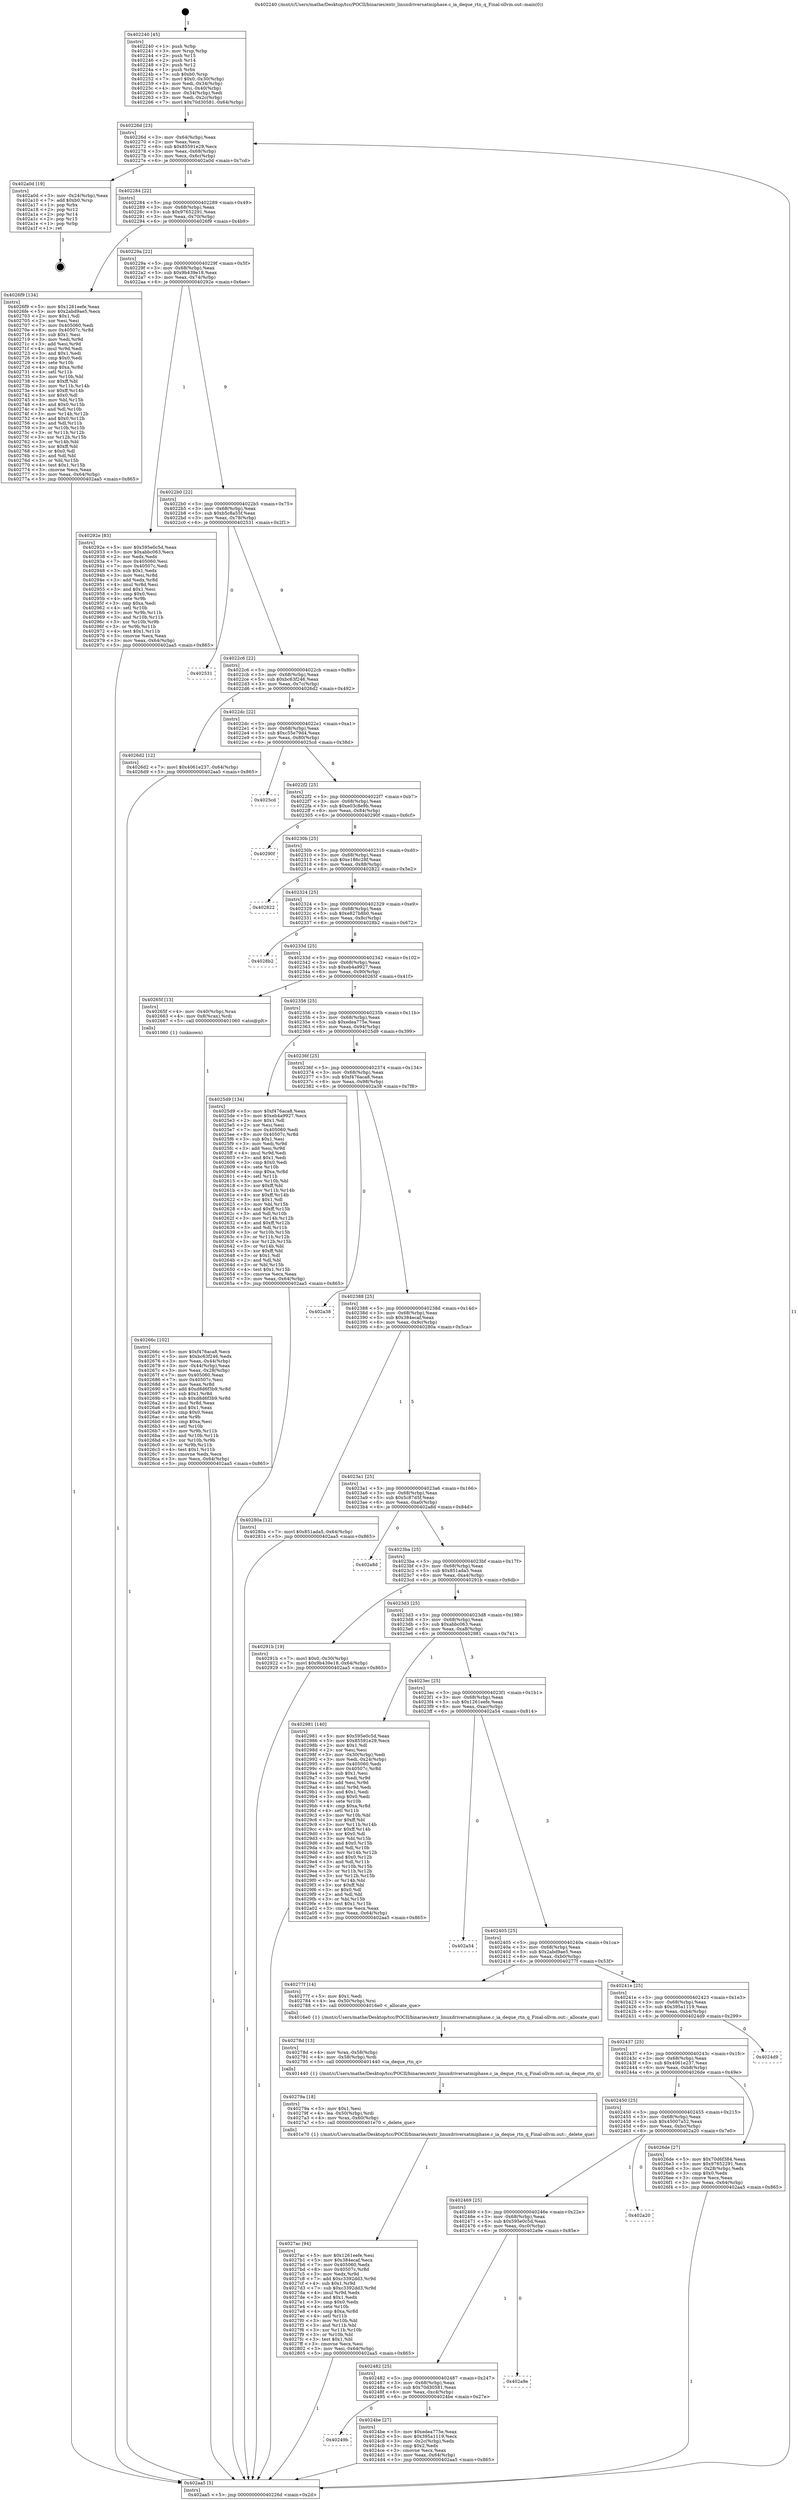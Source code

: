 digraph "0x402240" {
  label = "0x402240 (/mnt/c/Users/mathe/Desktop/tcc/POCII/binaries/extr_linuxdriversatmiphase.c_ia_deque_rtn_q_Final-ollvm.out::main(0))"
  labelloc = "t"
  node[shape=record]

  Entry [label="",width=0.3,height=0.3,shape=circle,fillcolor=black,style=filled]
  "0x40226d" [label="{
     0x40226d [23]\l
     | [instrs]\l
     &nbsp;&nbsp;0x40226d \<+3\>: mov -0x64(%rbp),%eax\l
     &nbsp;&nbsp;0x402270 \<+2\>: mov %eax,%ecx\l
     &nbsp;&nbsp;0x402272 \<+6\>: sub $0x85591e29,%ecx\l
     &nbsp;&nbsp;0x402278 \<+3\>: mov %eax,-0x68(%rbp)\l
     &nbsp;&nbsp;0x40227b \<+3\>: mov %ecx,-0x6c(%rbp)\l
     &nbsp;&nbsp;0x40227e \<+6\>: je 0000000000402a0d \<main+0x7cd\>\l
  }"]
  "0x402a0d" [label="{
     0x402a0d [19]\l
     | [instrs]\l
     &nbsp;&nbsp;0x402a0d \<+3\>: mov -0x24(%rbp),%eax\l
     &nbsp;&nbsp;0x402a10 \<+7\>: add $0xb0,%rsp\l
     &nbsp;&nbsp;0x402a17 \<+1\>: pop %rbx\l
     &nbsp;&nbsp;0x402a18 \<+2\>: pop %r12\l
     &nbsp;&nbsp;0x402a1a \<+2\>: pop %r14\l
     &nbsp;&nbsp;0x402a1c \<+2\>: pop %r15\l
     &nbsp;&nbsp;0x402a1e \<+1\>: pop %rbp\l
     &nbsp;&nbsp;0x402a1f \<+1\>: ret\l
  }"]
  "0x402284" [label="{
     0x402284 [22]\l
     | [instrs]\l
     &nbsp;&nbsp;0x402284 \<+5\>: jmp 0000000000402289 \<main+0x49\>\l
     &nbsp;&nbsp;0x402289 \<+3\>: mov -0x68(%rbp),%eax\l
     &nbsp;&nbsp;0x40228c \<+5\>: sub $0x97652291,%eax\l
     &nbsp;&nbsp;0x402291 \<+3\>: mov %eax,-0x70(%rbp)\l
     &nbsp;&nbsp;0x402294 \<+6\>: je 00000000004026f9 \<main+0x4b9\>\l
  }"]
  Exit [label="",width=0.3,height=0.3,shape=circle,fillcolor=black,style=filled,peripheries=2]
  "0x4026f9" [label="{
     0x4026f9 [134]\l
     | [instrs]\l
     &nbsp;&nbsp;0x4026f9 \<+5\>: mov $0x1261eefe,%eax\l
     &nbsp;&nbsp;0x4026fe \<+5\>: mov $0x2abd9ae5,%ecx\l
     &nbsp;&nbsp;0x402703 \<+2\>: mov $0x1,%dl\l
     &nbsp;&nbsp;0x402705 \<+2\>: xor %esi,%esi\l
     &nbsp;&nbsp;0x402707 \<+7\>: mov 0x405060,%edi\l
     &nbsp;&nbsp;0x40270e \<+8\>: mov 0x40507c,%r8d\l
     &nbsp;&nbsp;0x402716 \<+3\>: sub $0x1,%esi\l
     &nbsp;&nbsp;0x402719 \<+3\>: mov %edi,%r9d\l
     &nbsp;&nbsp;0x40271c \<+3\>: add %esi,%r9d\l
     &nbsp;&nbsp;0x40271f \<+4\>: imul %r9d,%edi\l
     &nbsp;&nbsp;0x402723 \<+3\>: and $0x1,%edi\l
     &nbsp;&nbsp;0x402726 \<+3\>: cmp $0x0,%edi\l
     &nbsp;&nbsp;0x402729 \<+4\>: sete %r10b\l
     &nbsp;&nbsp;0x40272d \<+4\>: cmp $0xa,%r8d\l
     &nbsp;&nbsp;0x402731 \<+4\>: setl %r11b\l
     &nbsp;&nbsp;0x402735 \<+3\>: mov %r10b,%bl\l
     &nbsp;&nbsp;0x402738 \<+3\>: xor $0xff,%bl\l
     &nbsp;&nbsp;0x40273b \<+3\>: mov %r11b,%r14b\l
     &nbsp;&nbsp;0x40273e \<+4\>: xor $0xff,%r14b\l
     &nbsp;&nbsp;0x402742 \<+3\>: xor $0x0,%dl\l
     &nbsp;&nbsp;0x402745 \<+3\>: mov %bl,%r15b\l
     &nbsp;&nbsp;0x402748 \<+4\>: and $0x0,%r15b\l
     &nbsp;&nbsp;0x40274c \<+3\>: and %dl,%r10b\l
     &nbsp;&nbsp;0x40274f \<+3\>: mov %r14b,%r12b\l
     &nbsp;&nbsp;0x402752 \<+4\>: and $0x0,%r12b\l
     &nbsp;&nbsp;0x402756 \<+3\>: and %dl,%r11b\l
     &nbsp;&nbsp;0x402759 \<+3\>: or %r10b,%r15b\l
     &nbsp;&nbsp;0x40275c \<+3\>: or %r11b,%r12b\l
     &nbsp;&nbsp;0x40275f \<+3\>: xor %r12b,%r15b\l
     &nbsp;&nbsp;0x402762 \<+3\>: or %r14b,%bl\l
     &nbsp;&nbsp;0x402765 \<+3\>: xor $0xff,%bl\l
     &nbsp;&nbsp;0x402768 \<+3\>: or $0x0,%dl\l
     &nbsp;&nbsp;0x40276b \<+2\>: and %dl,%bl\l
     &nbsp;&nbsp;0x40276d \<+3\>: or %bl,%r15b\l
     &nbsp;&nbsp;0x402770 \<+4\>: test $0x1,%r15b\l
     &nbsp;&nbsp;0x402774 \<+3\>: cmovne %ecx,%eax\l
     &nbsp;&nbsp;0x402777 \<+3\>: mov %eax,-0x64(%rbp)\l
     &nbsp;&nbsp;0x40277a \<+5\>: jmp 0000000000402aa5 \<main+0x865\>\l
  }"]
  "0x40229a" [label="{
     0x40229a [22]\l
     | [instrs]\l
     &nbsp;&nbsp;0x40229a \<+5\>: jmp 000000000040229f \<main+0x5f\>\l
     &nbsp;&nbsp;0x40229f \<+3\>: mov -0x68(%rbp),%eax\l
     &nbsp;&nbsp;0x4022a2 \<+5\>: sub $0x9b439e18,%eax\l
     &nbsp;&nbsp;0x4022a7 \<+3\>: mov %eax,-0x74(%rbp)\l
     &nbsp;&nbsp;0x4022aa \<+6\>: je 000000000040292e \<main+0x6ee\>\l
  }"]
  "0x4027ac" [label="{
     0x4027ac [94]\l
     | [instrs]\l
     &nbsp;&nbsp;0x4027ac \<+5\>: mov $0x1261eefe,%esi\l
     &nbsp;&nbsp;0x4027b1 \<+5\>: mov $0x384ecaf,%ecx\l
     &nbsp;&nbsp;0x4027b6 \<+7\>: mov 0x405060,%edx\l
     &nbsp;&nbsp;0x4027bd \<+8\>: mov 0x40507c,%r8d\l
     &nbsp;&nbsp;0x4027c5 \<+3\>: mov %edx,%r9d\l
     &nbsp;&nbsp;0x4027c8 \<+7\>: add $0xc3392dd3,%r9d\l
     &nbsp;&nbsp;0x4027cf \<+4\>: sub $0x1,%r9d\l
     &nbsp;&nbsp;0x4027d3 \<+7\>: sub $0xc3392dd3,%r9d\l
     &nbsp;&nbsp;0x4027da \<+4\>: imul %r9d,%edx\l
     &nbsp;&nbsp;0x4027de \<+3\>: and $0x1,%edx\l
     &nbsp;&nbsp;0x4027e1 \<+3\>: cmp $0x0,%edx\l
     &nbsp;&nbsp;0x4027e4 \<+4\>: sete %r10b\l
     &nbsp;&nbsp;0x4027e8 \<+4\>: cmp $0xa,%r8d\l
     &nbsp;&nbsp;0x4027ec \<+4\>: setl %r11b\l
     &nbsp;&nbsp;0x4027f0 \<+3\>: mov %r10b,%bl\l
     &nbsp;&nbsp;0x4027f3 \<+3\>: and %r11b,%bl\l
     &nbsp;&nbsp;0x4027f6 \<+3\>: xor %r11b,%r10b\l
     &nbsp;&nbsp;0x4027f9 \<+3\>: or %r10b,%bl\l
     &nbsp;&nbsp;0x4027fc \<+3\>: test $0x1,%bl\l
     &nbsp;&nbsp;0x4027ff \<+3\>: cmovne %ecx,%esi\l
     &nbsp;&nbsp;0x402802 \<+3\>: mov %esi,-0x64(%rbp)\l
     &nbsp;&nbsp;0x402805 \<+5\>: jmp 0000000000402aa5 \<main+0x865\>\l
  }"]
  "0x40292e" [label="{
     0x40292e [83]\l
     | [instrs]\l
     &nbsp;&nbsp;0x40292e \<+5\>: mov $0x595e0c5d,%eax\l
     &nbsp;&nbsp;0x402933 \<+5\>: mov $0xabbc063,%ecx\l
     &nbsp;&nbsp;0x402938 \<+2\>: xor %edx,%edx\l
     &nbsp;&nbsp;0x40293a \<+7\>: mov 0x405060,%esi\l
     &nbsp;&nbsp;0x402941 \<+7\>: mov 0x40507c,%edi\l
     &nbsp;&nbsp;0x402948 \<+3\>: sub $0x1,%edx\l
     &nbsp;&nbsp;0x40294b \<+3\>: mov %esi,%r8d\l
     &nbsp;&nbsp;0x40294e \<+3\>: add %edx,%r8d\l
     &nbsp;&nbsp;0x402951 \<+4\>: imul %r8d,%esi\l
     &nbsp;&nbsp;0x402955 \<+3\>: and $0x1,%esi\l
     &nbsp;&nbsp;0x402958 \<+3\>: cmp $0x0,%esi\l
     &nbsp;&nbsp;0x40295b \<+4\>: sete %r9b\l
     &nbsp;&nbsp;0x40295f \<+3\>: cmp $0xa,%edi\l
     &nbsp;&nbsp;0x402962 \<+4\>: setl %r10b\l
     &nbsp;&nbsp;0x402966 \<+3\>: mov %r9b,%r11b\l
     &nbsp;&nbsp;0x402969 \<+3\>: and %r10b,%r11b\l
     &nbsp;&nbsp;0x40296c \<+3\>: xor %r10b,%r9b\l
     &nbsp;&nbsp;0x40296f \<+3\>: or %r9b,%r11b\l
     &nbsp;&nbsp;0x402972 \<+4\>: test $0x1,%r11b\l
     &nbsp;&nbsp;0x402976 \<+3\>: cmovne %ecx,%eax\l
     &nbsp;&nbsp;0x402979 \<+3\>: mov %eax,-0x64(%rbp)\l
     &nbsp;&nbsp;0x40297c \<+5\>: jmp 0000000000402aa5 \<main+0x865\>\l
  }"]
  "0x4022b0" [label="{
     0x4022b0 [22]\l
     | [instrs]\l
     &nbsp;&nbsp;0x4022b0 \<+5\>: jmp 00000000004022b5 \<main+0x75\>\l
     &nbsp;&nbsp;0x4022b5 \<+3\>: mov -0x68(%rbp),%eax\l
     &nbsp;&nbsp;0x4022b8 \<+5\>: sub $0xb5c8a55f,%eax\l
     &nbsp;&nbsp;0x4022bd \<+3\>: mov %eax,-0x78(%rbp)\l
     &nbsp;&nbsp;0x4022c0 \<+6\>: je 0000000000402531 \<main+0x2f1\>\l
  }"]
  "0x40279a" [label="{
     0x40279a [18]\l
     | [instrs]\l
     &nbsp;&nbsp;0x40279a \<+5\>: mov $0x1,%esi\l
     &nbsp;&nbsp;0x40279f \<+4\>: lea -0x50(%rbp),%rdi\l
     &nbsp;&nbsp;0x4027a3 \<+4\>: mov %rax,-0x60(%rbp)\l
     &nbsp;&nbsp;0x4027a7 \<+5\>: call 0000000000401e70 \<_delete_que\>\l
     | [calls]\l
     &nbsp;&nbsp;0x401e70 \{1\} (/mnt/c/Users/mathe/Desktop/tcc/POCII/binaries/extr_linuxdriversatmiphase.c_ia_deque_rtn_q_Final-ollvm.out::_delete_que)\l
  }"]
  "0x402531" [label="{
     0x402531\l
  }", style=dashed]
  "0x4022c6" [label="{
     0x4022c6 [22]\l
     | [instrs]\l
     &nbsp;&nbsp;0x4022c6 \<+5\>: jmp 00000000004022cb \<main+0x8b\>\l
     &nbsp;&nbsp;0x4022cb \<+3\>: mov -0x68(%rbp),%eax\l
     &nbsp;&nbsp;0x4022ce \<+5\>: sub $0xbc63f246,%eax\l
     &nbsp;&nbsp;0x4022d3 \<+3\>: mov %eax,-0x7c(%rbp)\l
     &nbsp;&nbsp;0x4022d6 \<+6\>: je 00000000004026d2 \<main+0x492\>\l
  }"]
  "0x40278d" [label="{
     0x40278d [13]\l
     | [instrs]\l
     &nbsp;&nbsp;0x40278d \<+4\>: mov %rax,-0x58(%rbp)\l
     &nbsp;&nbsp;0x402791 \<+4\>: mov -0x58(%rbp),%rdi\l
     &nbsp;&nbsp;0x402795 \<+5\>: call 0000000000401440 \<ia_deque_rtn_q\>\l
     | [calls]\l
     &nbsp;&nbsp;0x401440 \{1\} (/mnt/c/Users/mathe/Desktop/tcc/POCII/binaries/extr_linuxdriversatmiphase.c_ia_deque_rtn_q_Final-ollvm.out::ia_deque_rtn_q)\l
  }"]
  "0x4026d2" [label="{
     0x4026d2 [12]\l
     | [instrs]\l
     &nbsp;&nbsp;0x4026d2 \<+7\>: movl $0x4061e237,-0x64(%rbp)\l
     &nbsp;&nbsp;0x4026d9 \<+5\>: jmp 0000000000402aa5 \<main+0x865\>\l
  }"]
  "0x4022dc" [label="{
     0x4022dc [22]\l
     | [instrs]\l
     &nbsp;&nbsp;0x4022dc \<+5\>: jmp 00000000004022e1 \<main+0xa1\>\l
     &nbsp;&nbsp;0x4022e1 \<+3\>: mov -0x68(%rbp),%eax\l
     &nbsp;&nbsp;0x4022e4 \<+5\>: sub $0xc55e79d4,%eax\l
     &nbsp;&nbsp;0x4022e9 \<+3\>: mov %eax,-0x80(%rbp)\l
     &nbsp;&nbsp;0x4022ec \<+6\>: je 00000000004025cd \<main+0x38d\>\l
  }"]
  "0x40266c" [label="{
     0x40266c [102]\l
     | [instrs]\l
     &nbsp;&nbsp;0x40266c \<+5\>: mov $0xf476aca8,%ecx\l
     &nbsp;&nbsp;0x402671 \<+5\>: mov $0xbc63f246,%edx\l
     &nbsp;&nbsp;0x402676 \<+3\>: mov %eax,-0x44(%rbp)\l
     &nbsp;&nbsp;0x402679 \<+3\>: mov -0x44(%rbp),%eax\l
     &nbsp;&nbsp;0x40267c \<+3\>: mov %eax,-0x28(%rbp)\l
     &nbsp;&nbsp;0x40267f \<+7\>: mov 0x405060,%eax\l
     &nbsp;&nbsp;0x402686 \<+7\>: mov 0x40507c,%esi\l
     &nbsp;&nbsp;0x40268d \<+3\>: mov %eax,%r8d\l
     &nbsp;&nbsp;0x402690 \<+7\>: add $0xd8d6f3b9,%r8d\l
     &nbsp;&nbsp;0x402697 \<+4\>: sub $0x1,%r8d\l
     &nbsp;&nbsp;0x40269b \<+7\>: sub $0xd8d6f3b9,%r8d\l
     &nbsp;&nbsp;0x4026a2 \<+4\>: imul %r8d,%eax\l
     &nbsp;&nbsp;0x4026a6 \<+3\>: and $0x1,%eax\l
     &nbsp;&nbsp;0x4026a9 \<+3\>: cmp $0x0,%eax\l
     &nbsp;&nbsp;0x4026ac \<+4\>: sete %r9b\l
     &nbsp;&nbsp;0x4026b0 \<+3\>: cmp $0xa,%esi\l
     &nbsp;&nbsp;0x4026b3 \<+4\>: setl %r10b\l
     &nbsp;&nbsp;0x4026b7 \<+3\>: mov %r9b,%r11b\l
     &nbsp;&nbsp;0x4026ba \<+3\>: and %r10b,%r11b\l
     &nbsp;&nbsp;0x4026bd \<+3\>: xor %r10b,%r9b\l
     &nbsp;&nbsp;0x4026c0 \<+3\>: or %r9b,%r11b\l
     &nbsp;&nbsp;0x4026c3 \<+4\>: test $0x1,%r11b\l
     &nbsp;&nbsp;0x4026c7 \<+3\>: cmovne %edx,%ecx\l
     &nbsp;&nbsp;0x4026ca \<+3\>: mov %ecx,-0x64(%rbp)\l
     &nbsp;&nbsp;0x4026cd \<+5\>: jmp 0000000000402aa5 \<main+0x865\>\l
  }"]
  "0x4025cd" [label="{
     0x4025cd\l
  }", style=dashed]
  "0x4022f2" [label="{
     0x4022f2 [25]\l
     | [instrs]\l
     &nbsp;&nbsp;0x4022f2 \<+5\>: jmp 00000000004022f7 \<main+0xb7\>\l
     &nbsp;&nbsp;0x4022f7 \<+3\>: mov -0x68(%rbp),%eax\l
     &nbsp;&nbsp;0x4022fa \<+5\>: sub $0xe03c8e9b,%eax\l
     &nbsp;&nbsp;0x4022ff \<+6\>: mov %eax,-0x84(%rbp)\l
     &nbsp;&nbsp;0x402305 \<+6\>: je 000000000040290f \<main+0x6cf\>\l
  }"]
  "0x402240" [label="{
     0x402240 [45]\l
     | [instrs]\l
     &nbsp;&nbsp;0x402240 \<+1\>: push %rbp\l
     &nbsp;&nbsp;0x402241 \<+3\>: mov %rsp,%rbp\l
     &nbsp;&nbsp;0x402244 \<+2\>: push %r15\l
     &nbsp;&nbsp;0x402246 \<+2\>: push %r14\l
     &nbsp;&nbsp;0x402248 \<+2\>: push %r12\l
     &nbsp;&nbsp;0x40224a \<+1\>: push %rbx\l
     &nbsp;&nbsp;0x40224b \<+7\>: sub $0xb0,%rsp\l
     &nbsp;&nbsp;0x402252 \<+7\>: movl $0x0,-0x30(%rbp)\l
     &nbsp;&nbsp;0x402259 \<+3\>: mov %edi,-0x34(%rbp)\l
     &nbsp;&nbsp;0x40225c \<+4\>: mov %rsi,-0x40(%rbp)\l
     &nbsp;&nbsp;0x402260 \<+3\>: mov -0x34(%rbp),%edi\l
     &nbsp;&nbsp;0x402263 \<+3\>: mov %edi,-0x2c(%rbp)\l
     &nbsp;&nbsp;0x402266 \<+7\>: movl $0x70d30581,-0x64(%rbp)\l
  }"]
  "0x40290f" [label="{
     0x40290f\l
  }", style=dashed]
  "0x40230b" [label="{
     0x40230b [25]\l
     | [instrs]\l
     &nbsp;&nbsp;0x40230b \<+5\>: jmp 0000000000402310 \<main+0xd0\>\l
     &nbsp;&nbsp;0x402310 \<+3\>: mov -0x68(%rbp),%eax\l
     &nbsp;&nbsp;0x402313 \<+5\>: sub $0xe186c28f,%eax\l
     &nbsp;&nbsp;0x402318 \<+6\>: mov %eax,-0x88(%rbp)\l
     &nbsp;&nbsp;0x40231e \<+6\>: je 0000000000402822 \<main+0x5e2\>\l
  }"]
  "0x402aa5" [label="{
     0x402aa5 [5]\l
     | [instrs]\l
     &nbsp;&nbsp;0x402aa5 \<+5\>: jmp 000000000040226d \<main+0x2d\>\l
  }"]
  "0x402822" [label="{
     0x402822\l
  }", style=dashed]
  "0x402324" [label="{
     0x402324 [25]\l
     | [instrs]\l
     &nbsp;&nbsp;0x402324 \<+5\>: jmp 0000000000402329 \<main+0xe9\>\l
     &nbsp;&nbsp;0x402329 \<+3\>: mov -0x68(%rbp),%eax\l
     &nbsp;&nbsp;0x40232c \<+5\>: sub $0xe827b8b0,%eax\l
     &nbsp;&nbsp;0x402331 \<+6\>: mov %eax,-0x8c(%rbp)\l
     &nbsp;&nbsp;0x402337 \<+6\>: je 00000000004028b2 \<main+0x672\>\l
  }"]
  "0x40249b" [label="{
     0x40249b\l
  }", style=dashed]
  "0x4028b2" [label="{
     0x4028b2\l
  }", style=dashed]
  "0x40233d" [label="{
     0x40233d [25]\l
     | [instrs]\l
     &nbsp;&nbsp;0x40233d \<+5\>: jmp 0000000000402342 \<main+0x102\>\l
     &nbsp;&nbsp;0x402342 \<+3\>: mov -0x68(%rbp),%eax\l
     &nbsp;&nbsp;0x402345 \<+5\>: sub $0xeb4a9927,%eax\l
     &nbsp;&nbsp;0x40234a \<+6\>: mov %eax,-0x90(%rbp)\l
     &nbsp;&nbsp;0x402350 \<+6\>: je 000000000040265f \<main+0x41f\>\l
  }"]
  "0x4024be" [label="{
     0x4024be [27]\l
     | [instrs]\l
     &nbsp;&nbsp;0x4024be \<+5\>: mov $0xedea775e,%eax\l
     &nbsp;&nbsp;0x4024c3 \<+5\>: mov $0x395a1119,%ecx\l
     &nbsp;&nbsp;0x4024c8 \<+3\>: mov -0x2c(%rbp),%edx\l
     &nbsp;&nbsp;0x4024cb \<+3\>: cmp $0x2,%edx\l
     &nbsp;&nbsp;0x4024ce \<+3\>: cmovne %ecx,%eax\l
     &nbsp;&nbsp;0x4024d1 \<+3\>: mov %eax,-0x64(%rbp)\l
     &nbsp;&nbsp;0x4024d4 \<+5\>: jmp 0000000000402aa5 \<main+0x865\>\l
  }"]
  "0x40265f" [label="{
     0x40265f [13]\l
     | [instrs]\l
     &nbsp;&nbsp;0x40265f \<+4\>: mov -0x40(%rbp),%rax\l
     &nbsp;&nbsp;0x402663 \<+4\>: mov 0x8(%rax),%rdi\l
     &nbsp;&nbsp;0x402667 \<+5\>: call 0000000000401060 \<atoi@plt\>\l
     | [calls]\l
     &nbsp;&nbsp;0x401060 \{1\} (unknown)\l
  }"]
  "0x402356" [label="{
     0x402356 [25]\l
     | [instrs]\l
     &nbsp;&nbsp;0x402356 \<+5\>: jmp 000000000040235b \<main+0x11b\>\l
     &nbsp;&nbsp;0x40235b \<+3\>: mov -0x68(%rbp),%eax\l
     &nbsp;&nbsp;0x40235e \<+5\>: sub $0xedea775e,%eax\l
     &nbsp;&nbsp;0x402363 \<+6\>: mov %eax,-0x94(%rbp)\l
     &nbsp;&nbsp;0x402369 \<+6\>: je 00000000004025d9 \<main+0x399\>\l
  }"]
  "0x402482" [label="{
     0x402482 [25]\l
     | [instrs]\l
     &nbsp;&nbsp;0x402482 \<+5\>: jmp 0000000000402487 \<main+0x247\>\l
     &nbsp;&nbsp;0x402487 \<+3\>: mov -0x68(%rbp),%eax\l
     &nbsp;&nbsp;0x40248a \<+5\>: sub $0x70d30581,%eax\l
     &nbsp;&nbsp;0x40248f \<+6\>: mov %eax,-0xc4(%rbp)\l
     &nbsp;&nbsp;0x402495 \<+6\>: je 00000000004024be \<main+0x27e\>\l
  }"]
  "0x4025d9" [label="{
     0x4025d9 [134]\l
     | [instrs]\l
     &nbsp;&nbsp;0x4025d9 \<+5\>: mov $0xf476aca8,%eax\l
     &nbsp;&nbsp;0x4025de \<+5\>: mov $0xeb4a9927,%ecx\l
     &nbsp;&nbsp;0x4025e3 \<+2\>: mov $0x1,%dl\l
     &nbsp;&nbsp;0x4025e5 \<+2\>: xor %esi,%esi\l
     &nbsp;&nbsp;0x4025e7 \<+7\>: mov 0x405060,%edi\l
     &nbsp;&nbsp;0x4025ee \<+8\>: mov 0x40507c,%r8d\l
     &nbsp;&nbsp;0x4025f6 \<+3\>: sub $0x1,%esi\l
     &nbsp;&nbsp;0x4025f9 \<+3\>: mov %edi,%r9d\l
     &nbsp;&nbsp;0x4025fc \<+3\>: add %esi,%r9d\l
     &nbsp;&nbsp;0x4025ff \<+4\>: imul %r9d,%edi\l
     &nbsp;&nbsp;0x402603 \<+3\>: and $0x1,%edi\l
     &nbsp;&nbsp;0x402606 \<+3\>: cmp $0x0,%edi\l
     &nbsp;&nbsp;0x402609 \<+4\>: sete %r10b\l
     &nbsp;&nbsp;0x40260d \<+4\>: cmp $0xa,%r8d\l
     &nbsp;&nbsp;0x402611 \<+4\>: setl %r11b\l
     &nbsp;&nbsp;0x402615 \<+3\>: mov %r10b,%bl\l
     &nbsp;&nbsp;0x402618 \<+3\>: xor $0xff,%bl\l
     &nbsp;&nbsp;0x40261b \<+3\>: mov %r11b,%r14b\l
     &nbsp;&nbsp;0x40261e \<+4\>: xor $0xff,%r14b\l
     &nbsp;&nbsp;0x402622 \<+3\>: xor $0x1,%dl\l
     &nbsp;&nbsp;0x402625 \<+3\>: mov %bl,%r15b\l
     &nbsp;&nbsp;0x402628 \<+4\>: and $0xff,%r15b\l
     &nbsp;&nbsp;0x40262c \<+3\>: and %dl,%r10b\l
     &nbsp;&nbsp;0x40262f \<+3\>: mov %r14b,%r12b\l
     &nbsp;&nbsp;0x402632 \<+4\>: and $0xff,%r12b\l
     &nbsp;&nbsp;0x402636 \<+3\>: and %dl,%r11b\l
     &nbsp;&nbsp;0x402639 \<+3\>: or %r10b,%r15b\l
     &nbsp;&nbsp;0x40263c \<+3\>: or %r11b,%r12b\l
     &nbsp;&nbsp;0x40263f \<+3\>: xor %r12b,%r15b\l
     &nbsp;&nbsp;0x402642 \<+3\>: or %r14b,%bl\l
     &nbsp;&nbsp;0x402645 \<+3\>: xor $0xff,%bl\l
     &nbsp;&nbsp;0x402648 \<+3\>: or $0x1,%dl\l
     &nbsp;&nbsp;0x40264b \<+2\>: and %dl,%bl\l
     &nbsp;&nbsp;0x40264d \<+3\>: or %bl,%r15b\l
     &nbsp;&nbsp;0x402650 \<+4\>: test $0x1,%r15b\l
     &nbsp;&nbsp;0x402654 \<+3\>: cmovne %ecx,%eax\l
     &nbsp;&nbsp;0x402657 \<+3\>: mov %eax,-0x64(%rbp)\l
     &nbsp;&nbsp;0x40265a \<+5\>: jmp 0000000000402aa5 \<main+0x865\>\l
  }"]
  "0x40236f" [label="{
     0x40236f [25]\l
     | [instrs]\l
     &nbsp;&nbsp;0x40236f \<+5\>: jmp 0000000000402374 \<main+0x134\>\l
     &nbsp;&nbsp;0x402374 \<+3\>: mov -0x68(%rbp),%eax\l
     &nbsp;&nbsp;0x402377 \<+5\>: sub $0xf476aca8,%eax\l
     &nbsp;&nbsp;0x40237c \<+6\>: mov %eax,-0x98(%rbp)\l
     &nbsp;&nbsp;0x402382 \<+6\>: je 0000000000402a38 \<main+0x7f8\>\l
  }"]
  "0x402a9e" [label="{
     0x402a9e\l
  }", style=dashed]
  "0x402a38" [label="{
     0x402a38\l
  }", style=dashed]
  "0x402388" [label="{
     0x402388 [25]\l
     | [instrs]\l
     &nbsp;&nbsp;0x402388 \<+5\>: jmp 000000000040238d \<main+0x14d\>\l
     &nbsp;&nbsp;0x40238d \<+3\>: mov -0x68(%rbp),%eax\l
     &nbsp;&nbsp;0x402390 \<+5\>: sub $0x384ecaf,%eax\l
     &nbsp;&nbsp;0x402395 \<+6\>: mov %eax,-0x9c(%rbp)\l
     &nbsp;&nbsp;0x40239b \<+6\>: je 000000000040280a \<main+0x5ca\>\l
  }"]
  "0x402469" [label="{
     0x402469 [25]\l
     | [instrs]\l
     &nbsp;&nbsp;0x402469 \<+5\>: jmp 000000000040246e \<main+0x22e\>\l
     &nbsp;&nbsp;0x40246e \<+3\>: mov -0x68(%rbp),%eax\l
     &nbsp;&nbsp;0x402471 \<+5\>: sub $0x595e0c5d,%eax\l
     &nbsp;&nbsp;0x402476 \<+6\>: mov %eax,-0xc0(%rbp)\l
     &nbsp;&nbsp;0x40247c \<+6\>: je 0000000000402a9e \<main+0x85e\>\l
  }"]
  "0x40280a" [label="{
     0x40280a [12]\l
     | [instrs]\l
     &nbsp;&nbsp;0x40280a \<+7\>: movl $0x851ada5,-0x64(%rbp)\l
     &nbsp;&nbsp;0x402811 \<+5\>: jmp 0000000000402aa5 \<main+0x865\>\l
  }"]
  "0x4023a1" [label="{
     0x4023a1 [25]\l
     | [instrs]\l
     &nbsp;&nbsp;0x4023a1 \<+5\>: jmp 00000000004023a6 \<main+0x166\>\l
     &nbsp;&nbsp;0x4023a6 \<+3\>: mov -0x68(%rbp),%eax\l
     &nbsp;&nbsp;0x4023a9 \<+5\>: sub $0x5c87d5f,%eax\l
     &nbsp;&nbsp;0x4023ae \<+6\>: mov %eax,-0xa0(%rbp)\l
     &nbsp;&nbsp;0x4023b4 \<+6\>: je 0000000000402a8d \<main+0x84d\>\l
  }"]
  "0x402a20" [label="{
     0x402a20\l
  }", style=dashed]
  "0x402a8d" [label="{
     0x402a8d\l
  }", style=dashed]
  "0x4023ba" [label="{
     0x4023ba [25]\l
     | [instrs]\l
     &nbsp;&nbsp;0x4023ba \<+5\>: jmp 00000000004023bf \<main+0x17f\>\l
     &nbsp;&nbsp;0x4023bf \<+3\>: mov -0x68(%rbp),%eax\l
     &nbsp;&nbsp;0x4023c2 \<+5\>: sub $0x851ada5,%eax\l
     &nbsp;&nbsp;0x4023c7 \<+6\>: mov %eax,-0xa4(%rbp)\l
     &nbsp;&nbsp;0x4023cd \<+6\>: je 000000000040291b \<main+0x6db\>\l
  }"]
  "0x402450" [label="{
     0x402450 [25]\l
     | [instrs]\l
     &nbsp;&nbsp;0x402450 \<+5\>: jmp 0000000000402455 \<main+0x215\>\l
     &nbsp;&nbsp;0x402455 \<+3\>: mov -0x68(%rbp),%eax\l
     &nbsp;&nbsp;0x402458 \<+5\>: sub $0x45007a52,%eax\l
     &nbsp;&nbsp;0x40245d \<+6\>: mov %eax,-0xbc(%rbp)\l
     &nbsp;&nbsp;0x402463 \<+6\>: je 0000000000402a20 \<main+0x7e0\>\l
  }"]
  "0x40291b" [label="{
     0x40291b [19]\l
     | [instrs]\l
     &nbsp;&nbsp;0x40291b \<+7\>: movl $0x0,-0x30(%rbp)\l
     &nbsp;&nbsp;0x402922 \<+7\>: movl $0x9b439e18,-0x64(%rbp)\l
     &nbsp;&nbsp;0x402929 \<+5\>: jmp 0000000000402aa5 \<main+0x865\>\l
  }"]
  "0x4023d3" [label="{
     0x4023d3 [25]\l
     | [instrs]\l
     &nbsp;&nbsp;0x4023d3 \<+5\>: jmp 00000000004023d8 \<main+0x198\>\l
     &nbsp;&nbsp;0x4023d8 \<+3\>: mov -0x68(%rbp),%eax\l
     &nbsp;&nbsp;0x4023db \<+5\>: sub $0xabbc063,%eax\l
     &nbsp;&nbsp;0x4023e0 \<+6\>: mov %eax,-0xa8(%rbp)\l
     &nbsp;&nbsp;0x4023e6 \<+6\>: je 0000000000402981 \<main+0x741\>\l
  }"]
  "0x4026de" [label="{
     0x4026de [27]\l
     | [instrs]\l
     &nbsp;&nbsp;0x4026de \<+5\>: mov $0x70d6f384,%eax\l
     &nbsp;&nbsp;0x4026e3 \<+5\>: mov $0x97652291,%ecx\l
     &nbsp;&nbsp;0x4026e8 \<+3\>: mov -0x28(%rbp),%edx\l
     &nbsp;&nbsp;0x4026eb \<+3\>: cmp $0x0,%edx\l
     &nbsp;&nbsp;0x4026ee \<+3\>: cmove %ecx,%eax\l
     &nbsp;&nbsp;0x4026f1 \<+3\>: mov %eax,-0x64(%rbp)\l
     &nbsp;&nbsp;0x4026f4 \<+5\>: jmp 0000000000402aa5 \<main+0x865\>\l
  }"]
  "0x402981" [label="{
     0x402981 [140]\l
     | [instrs]\l
     &nbsp;&nbsp;0x402981 \<+5\>: mov $0x595e0c5d,%eax\l
     &nbsp;&nbsp;0x402986 \<+5\>: mov $0x85591e29,%ecx\l
     &nbsp;&nbsp;0x40298b \<+2\>: mov $0x1,%dl\l
     &nbsp;&nbsp;0x40298d \<+2\>: xor %esi,%esi\l
     &nbsp;&nbsp;0x40298f \<+3\>: mov -0x30(%rbp),%edi\l
     &nbsp;&nbsp;0x402992 \<+3\>: mov %edi,-0x24(%rbp)\l
     &nbsp;&nbsp;0x402995 \<+7\>: mov 0x405060,%edi\l
     &nbsp;&nbsp;0x40299c \<+8\>: mov 0x40507c,%r8d\l
     &nbsp;&nbsp;0x4029a4 \<+3\>: sub $0x1,%esi\l
     &nbsp;&nbsp;0x4029a7 \<+3\>: mov %edi,%r9d\l
     &nbsp;&nbsp;0x4029aa \<+3\>: add %esi,%r9d\l
     &nbsp;&nbsp;0x4029ad \<+4\>: imul %r9d,%edi\l
     &nbsp;&nbsp;0x4029b1 \<+3\>: and $0x1,%edi\l
     &nbsp;&nbsp;0x4029b4 \<+3\>: cmp $0x0,%edi\l
     &nbsp;&nbsp;0x4029b7 \<+4\>: sete %r10b\l
     &nbsp;&nbsp;0x4029bb \<+4\>: cmp $0xa,%r8d\l
     &nbsp;&nbsp;0x4029bf \<+4\>: setl %r11b\l
     &nbsp;&nbsp;0x4029c3 \<+3\>: mov %r10b,%bl\l
     &nbsp;&nbsp;0x4029c6 \<+3\>: xor $0xff,%bl\l
     &nbsp;&nbsp;0x4029c9 \<+3\>: mov %r11b,%r14b\l
     &nbsp;&nbsp;0x4029cc \<+4\>: xor $0xff,%r14b\l
     &nbsp;&nbsp;0x4029d0 \<+3\>: xor $0x0,%dl\l
     &nbsp;&nbsp;0x4029d3 \<+3\>: mov %bl,%r15b\l
     &nbsp;&nbsp;0x4029d6 \<+4\>: and $0x0,%r15b\l
     &nbsp;&nbsp;0x4029da \<+3\>: and %dl,%r10b\l
     &nbsp;&nbsp;0x4029dd \<+3\>: mov %r14b,%r12b\l
     &nbsp;&nbsp;0x4029e0 \<+4\>: and $0x0,%r12b\l
     &nbsp;&nbsp;0x4029e4 \<+3\>: and %dl,%r11b\l
     &nbsp;&nbsp;0x4029e7 \<+3\>: or %r10b,%r15b\l
     &nbsp;&nbsp;0x4029ea \<+3\>: or %r11b,%r12b\l
     &nbsp;&nbsp;0x4029ed \<+3\>: xor %r12b,%r15b\l
     &nbsp;&nbsp;0x4029f0 \<+3\>: or %r14b,%bl\l
     &nbsp;&nbsp;0x4029f3 \<+3\>: xor $0xff,%bl\l
     &nbsp;&nbsp;0x4029f6 \<+3\>: or $0x0,%dl\l
     &nbsp;&nbsp;0x4029f9 \<+2\>: and %dl,%bl\l
     &nbsp;&nbsp;0x4029fb \<+3\>: or %bl,%r15b\l
     &nbsp;&nbsp;0x4029fe \<+4\>: test $0x1,%r15b\l
     &nbsp;&nbsp;0x402a02 \<+3\>: cmovne %ecx,%eax\l
     &nbsp;&nbsp;0x402a05 \<+3\>: mov %eax,-0x64(%rbp)\l
     &nbsp;&nbsp;0x402a08 \<+5\>: jmp 0000000000402aa5 \<main+0x865\>\l
  }"]
  "0x4023ec" [label="{
     0x4023ec [25]\l
     | [instrs]\l
     &nbsp;&nbsp;0x4023ec \<+5\>: jmp 00000000004023f1 \<main+0x1b1\>\l
     &nbsp;&nbsp;0x4023f1 \<+3\>: mov -0x68(%rbp),%eax\l
     &nbsp;&nbsp;0x4023f4 \<+5\>: sub $0x1261eefe,%eax\l
     &nbsp;&nbsp;0x4023f9 \<+6\>: mov %eax,-0xac(%rbp)\l
     &nbsp;&nbsp;0x4023ff \<+6\>: je 0000000000402a54 \<main+0x814\>\l
  }"]
  "0x402437" [label="{
     0x402437 [25]\l
     | [instrs]\l
     &nbsp;&nbsp;0x402437 \<+5\>: jmp 000000000040243c \<main+0x1fc\>\l
     &nbsp;&nbsp;0x40243c \<+3\>: mov -0x68(%rbp),%eax\l
     &nbsp;&nbsp;0x40243f \<+5\>: sub $0x4061e237,%eax\l
     &nbsp;&nbsp;0x402444 \<+6\>: mov %eax,-0xb8(%rbp)\l
     &nbsp;&nbsp;0x40244a \<+6\>: je 00000000004026de \<main+0x49e\>\l
  }"]
  "0x402a54" [label="{
     0x402a54\l
  }", style=dashed]
  "0x402405" [label="{
     0x402405 [25]\l
     | [instrs]\l
     &nbsp;&nbsp;0x402405 \<+5\>: jmp 000000000040240a \<main+0x1ca\>\l
     &nbsp;&nbsp;0x40240a \<+3\>: mov -0x68(%rbp),%eax\l
     &nbsp;&nbsp;0x40240d \<+5\>: sub $0x2abd9ae5,%eax\l
     &nbsp;&nbsp;0x402412 \<+6\>: mov %eax,-0xb0(%rbp)\l
     &nbsp;&nbsp;0x402418 \<+6\>: je 000000000040277f \<main+0x53f\>\l
  }"]
  "0x4024d9" [label="{
     0x4024d9\l
  }", style=dashed]
  "0x40277f" [label="{
     0x40277f [14]\l
     | [instrs]\l
     &nbsp;&nbsp;0x40277f \<+5\>: mov $0x1,%edi\l
     &nbsp;&nbsp;0x402784 \<+4\>: lea -0x50(%rbp),%rsi\l
     &nbsp;&nbsp;0x402788 \<+5\>: call 00000000004016e0 \<_allocate_que\>\l
     | [calls]\l
     &nbsp;&nbsp;0x4016e0 \{1\} (/mnt/c/Users/mathe/Desktop/tcc/POCII/binaries/extr_linuxdriversatmiphase.c_ia_deque_rtn_q_Final-ollvm.out::_allocate_que)\l
  }"]
  "0x40241e" [label="{
     0x40241e [25]\l
     | [instrs]\l
     &nbsp;&nbsp;0x40241e \<+5\>: jmp 0000000000402423 \<main+0x1e3\>\l
     &nbsp;&nbsp;0x402423 \<+3\>: mov -0x68(%rbp),%eax\l
     &nbsp;&nbsp;0x402426 \<+5\>: sub $0x395a1119,%eax\l
     &nbsp;&nbsp;0x40242b \<+6\>: mov %eax,-0xb4(%rbp)\l
     &nbsp;&nbsp;0x402431 \<+6\>: je 00000000004024d9 \<main+0x299\>\l
  }"]
  Entry -> "0x402240" [label=" 1"]
  "0x40226d" -> "0x402a0d" [label=" 1"]
  "0x40226d" -> "0x402284" [label=" 11"]
  "0x402a0d" -> Exit [label=" 1"]
  "0x402284" -> "0x4026f9" [label=" 1"]
  "0x402284" -> "0x40229a" [label=" 10"]
  "0x402981" -> "0x402aa5" [label=" 1"]
  "0x40229a" -> "0x40292e" [label=" 1"]
  "0x40229a" -> "0x4022b0" [label=" 9"]
  "0x40292e" -> "0x402aa5" [label=" 1"]
  "0x4022b0" -> "0x402531" [label=" 0"]
  "0x4022b0" -> "0x4022c6" [label=" 9"]
  "0x40291b" -> "0x402aa5" [label=" 1"]
  "0x4022c6" -> "0x4026d2" [label=" 1"]
  "0x4022c6" -> "0x4022dc" [label=" 8"]
  "0x40280a" -> "0x402aa5" [label=" 1"]
  "0x4022dc" -> "0x4025cd" [label=" 0"]
  "0x4022dc" -> "0x4022f2" [label=" 8"]
  "0x4027ac" -> "0x402aa5" [label=" 1"]
  "0x4022f2" -> "0x40290f" [label=" 0"]
  "0x4022f2" -> "0x40230b" [label=" 8"]
  "0x40279a" -> "0x4027ac" [label=" 1"]
  "0x40230b" -> "0x402822" [label=" 0"]
  "0x40230b" -> "0x402324" [label=" 8"]
  "0x40278d" -> "0x40279a" [label=" 1"]
  "0x402324" -> "0x4028b2" [label=" 0"]
  "0x402324" -> "0x40233d" [label=" 8"]
  "0x40277f" -> "0x40278d" [label=" 1"]
  "0x40233d" -> "0x40265f" [label=" 1"]
  "0x40233d" -> "0x402356" [label=" 7"]
  "0x4026f9" -> "0x402aa5" [label=" 1"]
  "0x402356" -> "0x4025d9" [label=" 1"]
  "0x402356" -> "0x40236f" [label=" 6"]
  "0x4026d2" -> "0x402aa5" [label=" 1"]
  "0x40236f" -> "0x402a38" [label=" 0"]
  "0x40236f" -> "0x402388" [label=" 6"]
  "0x40266c" -> "0x402aa5" [label=" 1"]
  "0x402388" -> "0x40280a" [label=" 1"]
  "0x402388" -> "0x4023a1" [label=" 5"]
  "0x4025d9" -> "0x402aa5" [label=" 1"]
  "0x4023a1" -> "0x402a8d" [label=" 0"]
  "0x4023a1" -> "0x4023ba" [label=" 5"]
  "0x402aa5" -> "0x40226d" [label=" 11"]
  "0x4023ba" -> "0x40291b" [label=" 1"]
  "0x4023ba" -> "0x4023d3" [label=" 4"]
  "0x4024be" -> "0x402aa5" [label=" 1"]
  "0x4023d3" -> "0x402981" [label=" 1"]
  "0x4023d3" -> "0x4023ec" [label=" 3"]
  "0x402482" -> "0x40249b" [label=" 0"]
  "0x4023ec" -> "0x402a54" [label=" 0"]
  "0x4023ec" -> "0x402405" [label=" 3"]
  "0x4026de" -> "0x402aa5" [label=" 1"]
  "0x402405" -> "0x40277f" [label=" 1"]
  "0x402405" -> "0x40241e" [label=" 2"]
  "0x402469" -> "0x402482" [label=" 1"]
  "0x40241e" -> "0x4024d9" [label=" 0"]
  "0x40241e" -> "0x402437" [label=" 2"]
  "0x402482" -> "0x4024be" [label=" 1"]
  "0x402437" -> "0x4026de" [label=" 1"]
  "0x402437" -> "0x402450" [label=" 1"]
  "0x402240" -> "0x40226d" [label=" 1"]
  "0x402450" -> "0x402a20" [label=" 0"]
  "0x402450" -> "0x402469" [label=" 1"]
  "0x40265f" -> "0x40266c" [label=" 1"]
  "0x402469" -> "0x402a9e" [label=" 0"]
}
